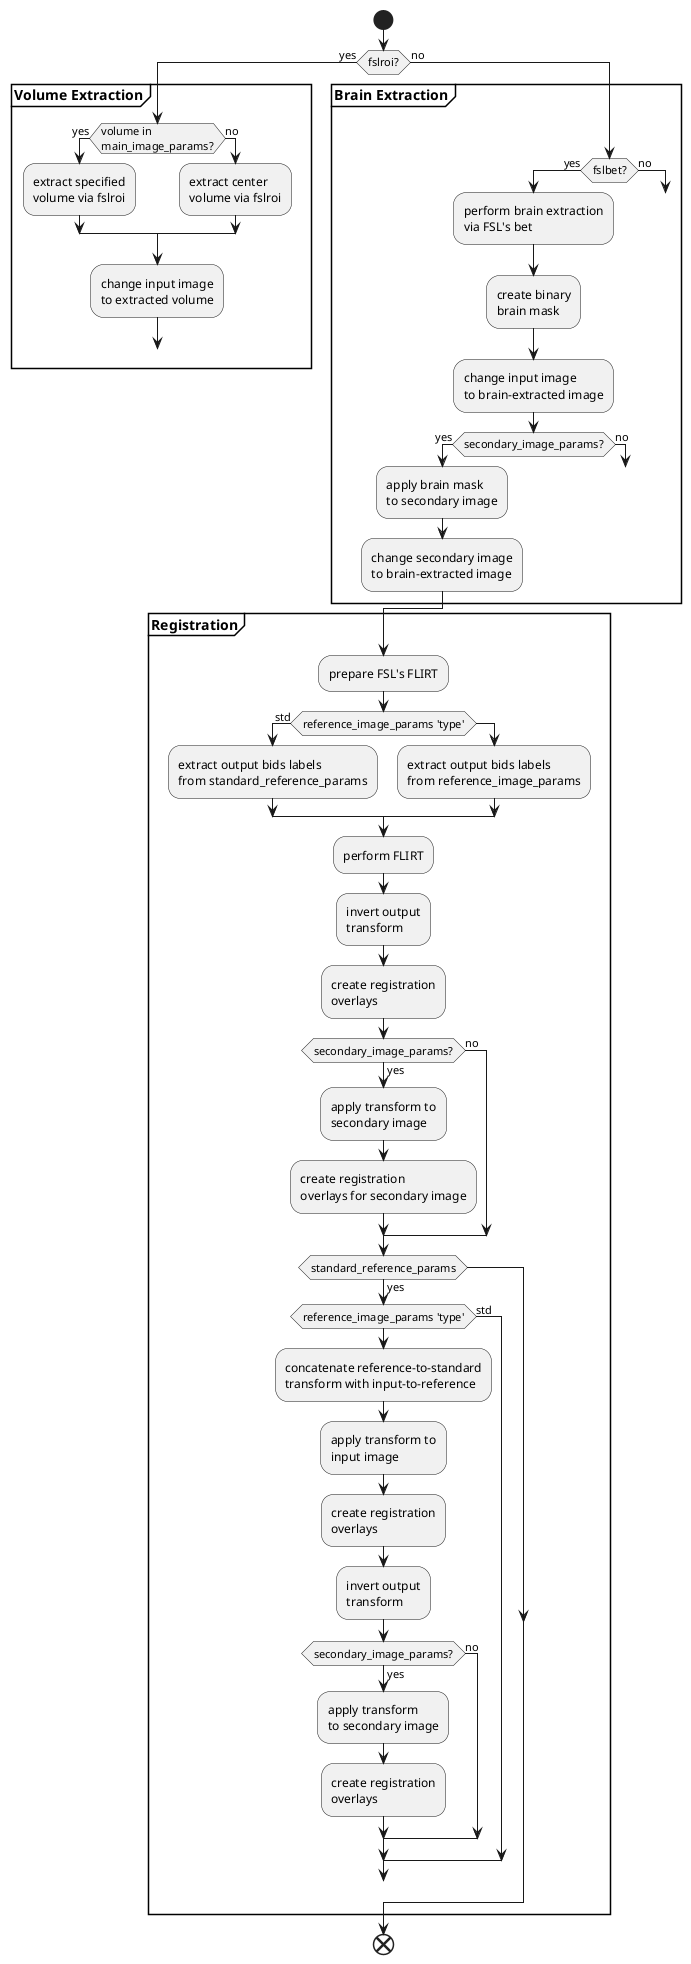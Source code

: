 
@startuml
skinparam ConditionEndStyle hline
start


if (fslroi?) then (yes)
    partition "**Volume Extraction**" {
        if (volume in\nmain_image_params?) then (yes)
            :extract specified\nvolume via fslroi;
        else (no)
            :extract center\nvolume via fslroi;
        endif
        :change input image\nto extracted volume;
        goto fslbet
    }
else (no)
    partition "**Brain Extraction**" {
        label fslbet
        if (fslbet?) then (yes)
            :perform brain extraction\nvia FSL's bet;
            :create binary\nbrain mask;
            :change input image\nto brain-extracted image;
            if (secondary_image_params?) then (yes)
                :apply brain mask\nto secondary image;
                :change secondary image\nto brain-extracted image;
            else (no)
                goto flirt
            endif
        else (no)
            goto flirt
        endif
    }
endif



partition "**Registration**" {
    label flirt
    :prepare FSL's FLIRT;
    if (reference_image_params 'type') then (std)
        :extract output bids labels\nfrom standard_reference_params;
    else
        :extract output bids labels\nfrom reference_image_params;
    endif
    :perform FLIRT;
    :invert output\ntransform;
    :create registration\noverlays;

    if (secondary_image_params?) then (yes)
        :apply transform to\nsecondary image;
        :create registration\noverlays for secondary image;
    else (no)
    endif

    if (standard_reference_params) then (yes)
        if (reference_image_params 'type') then (std)
            'label sp_lab0
            'goto lb0
        else
            :concatenate reference-to-standard\ntransform with input-to-reference;
            :apply transform to\ninput image;
            :create registration\noverlays;
            :invert output\ntransform;
            if (secondary_image_params?) then (yes)
                :apply transform\nto secondary image;
                :create registration\noverlays;
            else (no)
                'label sp_lab1
                'goto lb0
            endif
            'label sp_lab2
            'goto lb0
        endif
        label sp_lab3
        goto lb0
    else 
        'label sp_lab4
        'goto lb0
    endif
}
        

label lb0
end

@enduml
